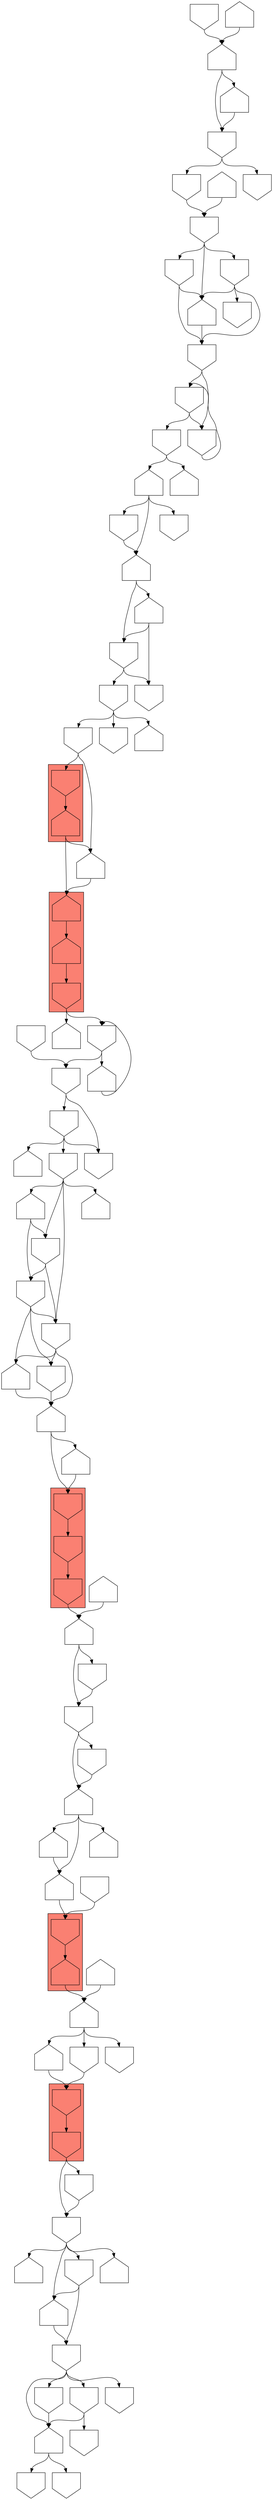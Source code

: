 digraph asm {
	edge [headport=n,tailport=s];
subgraph cluster_C17020_2746_11472 {
	17020 [label="",height=1,width=1,shape=invhouse];
	2746 [label="",height=1,width=1,shape=invhouse];
	11472 [label="",height=1,width=1,shape=invhouse];
	style=filled;
	fillcolor=salmon;
}
subgraph cluster_C7308_4973 {
	7308 [label="",height=1,width=1,shape=invhouse];
	4973 [label="",height=1,width=1,shape=house];
	style=filled;
	fillcolor=salmon;
}
subgraph cluster_C8625_7083 {
	8625 [label="",height=1,width=1,shape=invhouse];
	7083 [label="",height=1,width=1,shape=invhouse];
	style=filled;
	fillcolor=salmon;
}
subgraph cluster_C9627_758_6407 {
	9627 [label="",height=1,width=1,shape=house];
	758 [label="",height=1,width=1,shape=house];
	6407 [label="",height=1,width=1,shape=invhouse];
	style=filled;
	fillcolor=salmon;
}
subgraph cluster_C9624_17958 {
	9624 [label="",height=1,width=1,shape=invhouse];
	17958 [label="",height=1,width=1,shape=house];
	style=filled;
	fillcolor=salmon;
}
	4733 [label="",height=1,width=1,shape=house];
	9592 [label="",height=1,width=1,shape=invhouse];
	13056 [label="",height=1,width=1,shape=invhouse];
	21003 [label="",height=1,width=1,shape=house];
	2891 [label="",height=1,width=1,shape=house];
	6818 [label="",height=1,width=1,shape=house];
	10776 [label="",height=1,width=1,shape=invhouse];
	3266 [label="",height=1,width=1,shape=invhouse];
	10595 [label="",height=1,width=1,shape=house];
	10752 [label="",height=1,width=1,shape=house];
	5676 [label="",height=1,width=1,shape=invhouse];
	13987 [label="",height=1,width=1,shape=invhouse];
	14542 [label="",height=1,width=1,shape=house];
	18638 [label="",height=1,width=1,shape=invhouse];
	19012 [label="",height=1,width=1,shape=invhouse];
	17219 [label="",height=1,width=1,shape=invhouse];
	14571 [label="",height=1,width=1,shape=invhouse];
	18380 [label="",height=1,width=1,shape=invhouse];
	17010 [label="",height=1,width=1,shape=invhouse];
	17230 [label="",height=1,width=1,shape=house];
	10841 [label="",height=1,width=1,shape=invhouse];
	16692 [label="",height=1,width=1,shape=house];
	16629 [label="",height=1,width=1,shape=invhouse];
	4969 [label="",height=1,width=1,shape=house];
	15318 [label="",height=1,width=1,shape=invhouse];
	16297 [label="",height=1,width=1,shape=house];
	16348 [label="",height=1,width=1,shape=house];
	16923 [label="",height=1,width=1,shape=invhouse];
	11478 [label="",height=1,width=1,shape=house];
	2358 [label="",height=1,width=1,shape=house];
	18687 [label="",height=1,width=1,shape=house];
	9926 [label="",height=1,width=1,shape=invhouse];
	13949 [label="",height=1,width=1,shape=house];
	7968 [label="",height=1,width=1,shape=invhouse];
	15845 [label="",height=1,width=1,shape=invhouse];
	14058 [label="",height=1,width=1,shape=house];
	14060 [label="",height=1,width=1,shape=invhouse];
	2951 [label="",height=1,width=1,shape=invhouse];
	18981 [label="",height=1,width=1,shape=house];
	9647 [label="",height=1,width=1,shape=invhouse];
	13317 [label="",height=1,width=1,shape=house];
	16994 [label="",height=1,width=1,shape=invhouse];
	8467 [label="",height=1,width=1,shape=invhouse];
	1735 [label="",height=1,width=1,shape=invhouse];
	10133 [label="",height=1,width=1,shape=house];
	8264 [label="",height=1,width=1,shape=house];
	9134 [label="",height=1,width=1,shape=house];
	10777 [label="",height=1,width=1,shape=invhouse];
	19560 [label="",height=1,width=1,shape=invhouse];
	10059 [label="",height=1,width=1,shape=invhouse];
	12672 [label="",height=1,width=1,shape=house];
	5582 [label="",height=1,width=1,shape=invhouse];
	6129 [label="",height=1,width=1,shape=invhouse];
	18450 [label="",height=1,width=1,shape=house];
	6280 [label="",height=1,width=1,shape=house];
	6820 [label="",height=1,width=1,shape=house];
	7579 [label="",height=1,width=1,shape=invhouse];
	7582 [label="",height=1,width=1,shape=invhouse];
	10296 [label="",height=1,width=1,shape=invhouse];
	12152 [label="",height=1,width=1,shape=house];
	5736 [label="",height=1,width=1,shape=invhouse];
	5735 [label="",height=1,width=1,shape=invhouse];
	5349 [label="",height=1,width=1,shape=invhouse];
	7710 [label="",height=1,width=1,shape=invhouse];
	8923 [label="",height=1,width=1,shape=invhouse];
	13589 [label="",height=1,width=1,shape=house];
	5081 [label="",height=1,width=1,shape=invhouse];
	15387 [label="",height=1,width=1,shape=invhouse];
	13916 [label="",height=1,width=1,shape=house];
	16638 [label="",height=1,width=1,shape=invhouse];
	20544 [label="",height=1,width=1,shape=invhouse];
	13315 [label="",height=1,width=1,shape=invhouse];
	7289 [label="",height=1,width=1,shape=house];
	13692 [label="",height=1,width=1,shape=house];
	13463 [label="",height=1,width=1,shape=invhouse];
	15810 [label="",height=1,width=1,shape=house];
	13613 [label="",height=1,width=1,shape=invhouse];
	17020 -> 2746
	2746 -> 11472
	11472 -> 4733
	4733 -> 9592
	4733 -> 16923
	9592 -> 13056
	9592 -> 21003
	13056 -> 21003
	21003 -> 2891
	21003 -> 16297
	21003 -> 16348
	2891 -> 7308
	7308 -> 4973
	4973 -> 6818
	6818 -> 10776
	6818 -> 16629
	6818 -> 16692
	10776 -> 8625
	8625 -> 7083
	7083 -> 3266
	7083 -> 10841
	3266 -> 10595
	3266 -> 10752
	3266 -> 17010
	3266 -> 17230
	10752 -> 5676
	5676 -> 13987
	5676 -> 14542
	5676 -> 17219
	5676 -> 18380
	13987 -> 14542
	13987 -> 14571
	14542 -> 18638
	14542 -> 19012
	17219 -> 14542
	17010 -> 5676
	17010 -> 10752
	10841 -> 3266
	16692 -> 8625
	4969 -> 6818
	15318 -> 7308
	16297 -> 2891
	16923 -> 9592
	11478 -> 4733
	2358 -> 17020
	2358 -> 18687
	18687 -> 17020
	9926 -> 2358
	9926 -> 13949
	9926 -> 15845
	13949 -> 2358
	7968 -> 9926
	7968 -> 13949
	7968 -> 15845
	15845 -> 2358
	14058 -> 7968
	14058 -> 14060
	14060 -> 7968
	14060 -> 9926
	2951 -> 9926
	2951 -> 14058
	2951 -> 14060
	2951 -> 18981
	9647 -> 2951
	9647 -> 13317
	9647 -> 16994
	8467 -> 9647
	8467 -> 16994
	1735 -> 8467
	1735 -> 10133
	10133 -> 1735
	6407 -> 1735
	6407 -> 8264
	758 -> 6407
	9627 -> 758
	9134 -> 9627
	10777 -> 9134
	10777 -> 9624
	9624 -> 17958
	17958 -> 9134
	17958 -> 9627
	19560 -> 10059
	19560 -> 10777
	19560 -> 12672
	5582 -> 6129
	5582 -> 19560
	18450 -> 5582
	18450 -> 6129
	6280 -> 5582
	6280 -> 18450
	6820 -> 6280
	6820 -> 7579
	6820 -> 7582
	7582 -> 6280
	10296 -> 6820
	10296 -> 12152
	5736 -> 5735
	5736 -> 10296
	5735 -> 5736
	5349 -> 5735
	5349 -> 5736
	7710 -> 5349
	7710 -> 8923
	7710 -> 13589
	13589 -> 5349
	5081 -> 7710
	5081 -> 13589
	5081 -> 15387
	15387 -> 5349
	15387 -> 13589
	13916 -> 5081
	16638 -> 5081
	20544 -> 13315
	20544 -> 16638
	7289 -> 13692
	7289 -> 20544
	13692 -> 20544
	13463 -> 7289
	15810 -> 7289
	13613 -> 8467
}